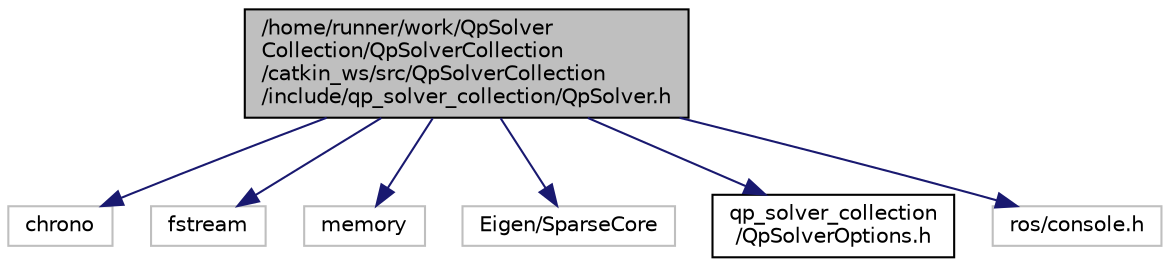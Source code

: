 digraph "/home/runner/work/QpSolverCollection/QpSolverCollection/catkin_ws/src/QpSolverCollection/include/qp_solver_collection/QpSolver.h"
{
  edge [fontname="Helvetica",fontsize="10",labelfontname="Helvetica",labelfontsize="10"];
  node [fontname="Helvetica",fontsize="10",shape=record];
  Node0 [label="/home/runner/work/QpSolver\lCollection/QpSolverCollection\l/catkin_ws/src/QpSolverCollection\l/include/qp_solver_collection/QpSolver.h",height=0.2,width=0.4,color="black", fillcolor="grey75", style="filled", fontcolor="black"];
  Node0 -> Node1 [color="midnightblue",fontsize="10",style="solid",fontname="Helvetica"];
  Node1 [label="chrono",height=0.2,width=0.4,color="grey75", fillcolor="white", style="filled"];
  Node0 -> Node2 [color="midnightblue",fontsize="10",style="solid",fontname="Helvetica"];
  Node2 [label="fstream",height=0.2,width=0.4,color="grey75", fillcolor="white", style="filled"];
  Node0 -> Node3 [color="midnightblue",fontsize="10",style="solid",fontname="Helvetica"];
  Node3 [label="memory",height=0.2,width=0.4,color="grey75", fillcolor="white", style="filled"];
  Node0 -> Node4 [color="midnightblue",fontsize="10",style="solid",fontname="Helvetica"];
  Node4 [label="Eigen/SparseCore",height=0.2,width=0.4,color="grey75", fillcolor="white", style="filled"];
  Node0 -> Node5 [color="midnightblue",fontsize="10",style="solid",fontname="Helvetica"];
  Node5 [label="qp_solver_collection\l/QpSolverOptions.h",height=0.2,width=0.4,color="black", fillcolor="white", style="filled",URL="$QpSolverOptions_8h.html"];
  Node0 -> Node6 [color="midnightblue",fontsize="10",style="solid",fontname="Helvetica"];
  Node6 [label="ros/console.h",height=0.2,width=0.4,color="grey75", fillcolor="white", style="filled"];
}
